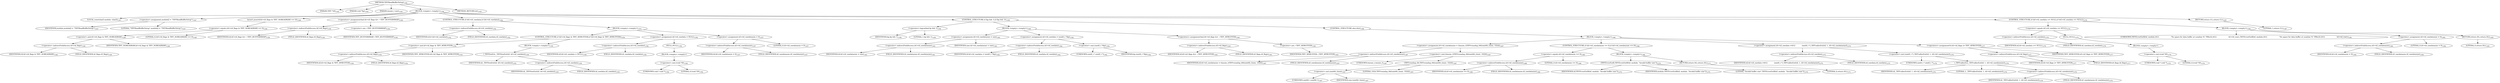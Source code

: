 digraph "TIFFReadBufferSetup" {  
"77069" [label = <(METHOD,TIFFReadBufferSetup)<SUB>1345</SUB>> ]
"77070" [label = <(PARAM,TIFF *tif)<SUB>1345</SUB>> ]
"77071" [label = <(PARAM,void *bp)<SUB>1345</SUB>> ]
"77072" [label = <(PARAM,tmsize_t size)<SUB>1345</SUB>> ]
"77073" [label = <(BLOCK,&lt;empty&gt;,&lt;empty&gt;)<SUB>1346</SUB>> ]
"77074" [label = <(LOCAL,constchar[] module: char[])<SUB>1347</SUB>> ]
"77075" [label = <(&lt;operator&gt;.assignment,module[] = &quot;TIFFReadBufferSetup&quot;)<SUB>1347</SUB>> ]
"77076" [label = <(IDENTIFIER,module,module[] = &quot;TIFFReadBufferSetup&quot;)<SUB>1347</SUB>> ]
"77077" [label = <(LITERAL,&quot;TIFFReadBufferSetup&quot;,module[] = &quot;TIFFReadBufferSetup&quot;)<SUB>1347</SUB>> ]
"77078" [label = <(assert,assert((tif-&gt;tif_flags &amp; TIFF_NOREADRAW) == 0))<SUB>1349</SUB>> ]
"77079" [label = <(&lt;operator&gt;.equals,(tif-&gt;tif_flags &amp; TIFF_NOREADRAW) == 0)<SUB>1349</SUB>> ]
"77080" [label = <(&lt;operator&gt;.and,tif-&gt;tif_flags &amp; TIFF_NOREADRAW)<SUB>1349</SUB>> ]
"77081" [label = <(&lt;operator&gt;.indirectFieldAccess,tif-&gt;tif_flags)<SUB>1349</SUB>> ]
"77082" [label = <(IDENTIFIER,tif,tif-&gt;tif_flags &amp; TIFF_NOREADRAW)<SUB>1349</SUB>> ]
"77083" [label = <(FIELD_IDENTIFIER,tif_flags,tif_flags)<SUB>1349</SUB>> ]
"77084" [label = <(IDENTIFIER,TIFF_NOREADRAW,tif-&gt;tif_flags &amp; TIFF_NOREADRAW)<SUB>1349</SUB>> ]
"77085" [label = <(LITERAL,0,(tif-&gt;tif_flags &amp; TIFF_NOREADRAW) == 0)<SUB>1349</SUB>> ]
"77086" [label = <(&lt;operators&gt;.assignmentAnd,tif-&gt;tif_flags &amp;= ~TIFF_BUFFERMMAP)<SUB>1350</SUB>> ]
"77087" [label = <(&lt;operator&gt;.indirectFieldAccess,tif-&gt;tif_flags)<SUB>1350</SUB>> ]
"77088" [label = <(IDENTIFIER,tif,tif-&gt;tif_flags &amp;= ~TIFF_BUFFERMMAP)<SUB>1350</SUB>> ]
"77089" [label = <(FIELD_IDENTIFIER,tif_flags,tif_flags)<SUB>1350</SUB>> ]
"77090" [label = <(&lt;operator&gt;.not,~TIFF_BUFFERMMAP)<SUB>1350</SUB>> ]
"77091" [label = <(IDENTIFIER,TIFF_BUFFERMMAP,~TIFF_BUFFERMMAP)<SUB>1350</SUB>> ]
"77092" [label = <(CONTROL_STRUCTURE,if (tif-&gt;tif_rawdata),if (tif-&gt;tif_rawdata))<SUB>1352</SUB>> ]
"77093" [label = <(&lt;operator&gt;.indirectFieldAccess,tif-&gt;tif_rawdata)<SUB>1352</SUB>> ]
"77094" [label = <(IDENTIFIER,tif,if (tif-&gt;tif_rawdata))<SUB>1352</SUB>> ]
"77095" [label = <(FIELD_IDENTIFIER,tif_rawdata,tif_rawdata)<SUB>1352</SUB>> ]
"77096" [label = <(BLOCK,&lt;empty&gt;,&lt;empty&gt;)<SUB>1353</SUB>> ]
"77097" [label = <(CONTROL_STRUCTURE,if (tif-&gt;tif_flags &amp; TIFF_MYBUFFER),if (tif-&gt;tif_flags &amp; TIFF_MYBUFFER))<SUB>1354</SUB>> ]
"77098" [label = <(&lt;operator&gt;.and,tif-&gt;tif_flags &amp; TIFF_MYBUFFER)<SUB>1354</SUB>> ]
"77099" [label = <(&lt;operator&gt;.indirectFieldAccess,tif-&gt;tif_flags)<SUB>1354</SUB>> ]
"77100" [label = <(IDENTIFIER,tif,tif-&gt;tif_flags &amp; TIFF_MYBUFFER)<SUB>1354</SUB>> ]
"77101" [label = <(FIELD_IDENTIFIER,tif_flags,tif_flags)<SUB>1354</SUB>> ]
"77102" [label = <(IDENTIFIER,TIFF_MYBUFFER,tif-&gt;tif_flags &amp; TIFF_MYBUFFER)<SUB>1354</SUB>> ]
"77103" [label = <(BLOCK,&lt;empty&gt;,&lt;empty&gt;)<SUB>1355</SUB>> ]
"77104" [label = <(_TIFFfreeExt,_TIFFfreeExt(tif, tif-&gt;tif_rawdata))<SUB>1355</SUB>> ]
"77105" [label = <(IDENTIFIER,tif,_TIFFfreeExt(tif, tif-&gt;tif_rawdata))<SUB>1355</SUB>> ]
"77106" [label = <(&lt;operator&gt;.indirectFieldAccess,tif-&gt;tif_rawdata)<SUB>1355</SUB>> ]
"77107" [label = <(IDENTIFIER,tif,_TIFFfreeExt(tif, tif-&gt;tif_rawdata))<SUB>1355</SUB>> ]
"77108" [label = <(FIELD_IDENTIFIER,tif_rawdata,tif_rawdata)<SUB>1355</SUB>> ]
"77109" [label = <(&lt;operator&gt;.assignment,tif-&gt;tif_rawdata = NULL)<SUB>1356</SUB>> ]
"77110" [label = <(&lt;operator&gt;.indirectFieldAccess,tif-&gt;tif_rawdata)<SUB>1356</SUB>> ]
"77111" [label = <(IDENTIFIER,tif,tif-&gt;tif_rawdata = NULL)<SUB>1356</SUB>> ]
"77112" [label = <(FIELD_IDENTIFIER,tif_rawdata,tif_rawdata)<SUB>1356</SUB>> ]
"77113" [label = <(NULL,NULL)<SUB>1356</SUB>> ]
"77114" [label = <(BLOCK,&lt;empty&gt;,&lt;empty&gt;)> ]
"77115" [label = <(&lt;operator&gt;.cast,(void *)0)<SUB>1356</SUB>> ]
"77116" [label = <(UNKNOWN,void *,void *)<SUB>1356</SUB>> ]
"77117" [label = <(LITERAL,0,(void *)0)<SUB>1356</SUB>> ]
"77118" [label = <(&lt;operator&gt;.assignment,tif-&gt;tif_rawdatasize = 0)<SUB>1357</SUB>> ]
"77119" [label = <(&lt;operator&gt;.indirectFieldAccess,tif-&gt;tif_rawdatasize)<SUB>1357</SUB>> ]
"77120" [label = <(IDENTIFIER,tif,tif-&gt;tif_rawdatasize = 0)<SUB>1357</SUB>> ]
"77121" [label = <(FIELD_IDENTIFIER,tif_rawdatasize,tif_rawdatasize)<SUB>1357</SUB>> ]
"77122" [label = <(LITERAL,0,tif-&gt;tif_rawdatasize = 0)<SUB>1357</SUB>> ]
"77123" [label = <(CONTROL_STRUCTURE,if (bp &amp;&amp; 1),if (bp &amp;&amp; 1))<SUB>1359</SUB>> ]
"77124" [label = <(&lt;operator&gt;.logicalAnd,bp &amp;&amp; 1)<SUB>1359</SUB>> ]
"77125" [label = <(IDENTIFIER,bp,bp &amp;&amp; 1)<SUB>1359</SUB>> ]
"77126" [label = <(LITERAL,1,bp &amp;&amp; 1)<SUB>1359</SUB>> ]
"77127" [label = <(BLOCK,&lt;empty&gt;,&lt;empty&gt;)<SUB>1360</SUB>> ]
"77128" [label = <(&lt;operator&gt;.assignment,tif-&gt;tif_rawdatasize = size)<SUB>1361</SUB>> ]
"77129" [label = <(&lt;operator&gt;.indirectFieldAccess,tif-&gt;tif_rawdatasize)<SUB>1361</SUB>> ]
"77130" [label = <(IDENTIFIER,tif,tif-&gt;tif_rawdatasize = size)<SUB>1361</SUB>> ]
"77131" [label = <(FIELD_IDENTIFIER,tif_rawdatasize,tif_rawdatasize)<SUB>1361</SUB>> ]
"77132" [label = <(IDENTIFIER,size,tif-&gt;tif_rawdatasize = size)<SUB>1361</SUB>> ]
"77133" [label = <(&lt;operator&gt;.assignment,tif-&gt;tif_rawdata = (uint8_t *)bp)<SUB>1362</SUB>> ]
"77134" [label = <(&lt;operator&gt;.indirectFieldAccess,tif-&gt;tif_rawdata)<SUB>1362</SUB>> ]
"77135" [label = <(IDENTIFIER,tif,tif-&gt;tif_rawdata = (uint8_t *)bp)<SUB>1362</SUB>> ]
"77136" [label = <(FIELD_IDENTIFIER,tif_rawdata,tif_rawdata)<SUB>1362</SUB>> ]
"77137" [label = <(&lt;operator&gt;.cast,(uint8_t *)bp)<SUB>1362</SUB>> ]
"77138" [label = <(UNKNOWN,uint8_t *,uint8_t *)<SUB>1362</SUB>> ]
"77139" [label = <(IDENTIFIER,bp,(uint8_t *)bp)<SUB>1362</SUB>> ]
"77140" [label = <(&lt;operators&gt;.assignmentAnd,tif-&gt;tif_flags &amp;= ~TIFF_MYBUFFER)<SUB>1363</SUB>> ]
"77141" [label = <(&lt;operator&gt;.indirectFieldAccess,tif-&gt;tif_flags)<SUB>1363</SUB>> ]
"77142" [label = <(IDENTIFIER,tif,tif-&gt;tif_flags &amp;= ~TIFF_MYBUFFER)<SUB>1363</SUB>> ]
"77143" [label = <(FIELD_IDENTIFIER,tif_flags,tif_flags)<SUB>1363</SUB>> ]
"77144" [label = <(&lt;operator&gt;.not,~TIFF_MYBUFFER)<SUB>1363</SUB>> ]
"77145" [label = <(IDENTIFIER,TIFF_MYBUFFER,~TIFF_MYBUFFER)<SUB>1363</SUB>> ]
"77146" [label = <(CONTROL_STRUCTURE,else,else)<SUB>1366</SUB>> ]
"77147" [label = <(BLOCK,&lt;empty&gt;,&lt;empty&gt;)<SUB>1366</SUB>> ]
"77148" [label = <(&lt;operator&gt;.assignment,tif-&gt;tif_rawdatasize = (tmsize_t)TIFFroundup_64((uint64_t)size, 1024))<SUB>1367</SUB>> ]
"77149" [label = <(&lt;operator&gt;.indirectFieldAccess,tif-&gt;tif_rawdatasize)<SUB>1367</SUB>> ]
"77150" [label = <(IDENTIFIER,tif,tif-&gt;tif_rawdatasize = (tmsize_t)TIFFroundup_64((uint64_t)size, 1024))<SUB>1367</SUB>> ]
"77151" [label = <(FIELD_IDENTIFIER,tif_rawdatasize,tif_rawdatasize)<SUB>1367</SUB>> ]
"77152" [label = <(&lt;operator&gt;.cast,(tmsize_t)TIFFroundup_64((uint64_t)size, 1024))<SUB>1367</SUB>> ]
"77153" [label = <(UNKNOWN,tmsize_t,tmsize_t)<SUB>1367</SUB>> ]
"77154" [label = <(TIFFroundup_64,TIFFroundup_64((uint64_t)size, 1024))<SUB>1367</SUB>> ]
"77155" [label = <(&lt;operator&gt;.cast,(uint64_t)size)<SUB>1367</SUB>> ]
"77156" [label = <(UNKNOWN,uint64_t,uint64_t)<SUB>1367</SUB>> ]
"77157" [label = <(IDENTIFIER,size,(uint64_t)size)<SUB>1367</SUB>> ]
"77158" [label = <(LITERAL,1024,TIFFroundup_64((uint64_t)size, 1024))<SUB>1367</SUB>> ]
"77159" [label = <(CONTROL_STRUCTURE,if (tif-&gt;tif_rawdatasize == 0),if (tif-&gt;tif_rawdatasize == 0))<SUB>1368</SUB>> ]
"77160" [label = <(&lt;operator&gt;.equals,tif-&gt;tif_rawdatasize == 0)<SUB>1368</SUB>> ]
"77161" [label = <(&lt;operator&gt;.indirectFieldAccess,tif-&gt;tif_rawdatasize)<SUB>1368</SUB>> ]
"77162" [label = <(IDENTIFIER,tif,tif-&gt;tif_rawdatasize == 0)<SUB>1368</SUB>> ]
"77163" [label = <(FIELD_IDENTIFIER,tif_rawdatasize,tif_rawdatasize)<SUB>1368</SUB>> ]
"77164" [label = <(LITERAL,0,tif-&gt;tif_rawdatasize == 0)<SUB>1368</SUB>> ]
"77165" [label = <(BLOCK,&lt;empty&gt;,&lt;empty&gt;)<SUB>1369</SUB>> ]
"77166" [label = <(TIFFErrorExtR,TIFFErrorExtR(tif, module, &quot;Invalid buffer size&quot;))<SUB>1370</SUB>> ]
"77167" [label = <(IDENTIFIER,tif,TIFFErrorExtR(tif, module, &quot;Invalid buffer size&quot;))<SUB>1370</SUB>> ]
"77168" [label = <(IDENTIFIER,module,TIFFErrorExtR(tif, module, &quot;Invalid buffer size&quot;))<SUB>1370</SUB>> ]
"77169" [label = <(LITERAL,&quot;Invalid buffer size&quot;,TIFFErrorExtR(tif, module, &quot;Invalid buffer size&quot;))<SUB>1370</SUB>> ]
"77170" [label = <(RETURN,return (0);,return (0);)<SUB>1371</SUB>> ]
"77171" [label = <(LITERAL,0,return (0);)<SUB>1371</SUB>> ]
"77172" [label = <(&lt;operator&gt;.assignment,tif-&gt;tif_rawdata =\012            (uint8_t *)_TIFFcallocExt(tif, 1, tif-&gt;tif_rawdatasize))<SUB>1375</SUB>> ]
"77173" [label = <(&lt;operator&gt;.indirectFieldAccess,tif-&gt;tif_rawdata)<SUB>1375</SUB>> ]
"77174" [label = <(IDENTIFIER,tif,tif-&gt;tif_rawdata =\012            (uint8_t *)_TIFFcallocExt(tif, 1, tif-&gt;tif_rawdatasize))<SUB>1375</SUB>> ]
"77175" [label = <(FIELD_IDENTIFIER,tif_rawdata,tif_rawdata)<SUB>1375</SUB>> ]
"77176" [label = <(&lt;operator&gt;.cast,(uint8_t *)_TIFFcallocExt(tif, 1, tif-&gt;tif_rawdatasize))<SUB>1376</SUB>> ]
"77177" [label = <(UNKNOWN,uint8_t *,uint8_t *)<SUB>1376</SUB>> ]
"77178" [label = <(_TIFFcallocExt,_TIFFcallocExt(tif, 1, tif-&gt;tif_rawdatasize))<SUB>1376</SUB>> ]
"77179" [label = <(IDENTIFIER,tif,_TIFFcallocExt(tif, 1, tif-&gt;tif_rawdatasize))<SUB>1376</SUB>> ]
"77180" [label = <(LITERAL,1,_TIFFcallocExt(tif, 1, tif-&gt;tif_rawdatasize))<SUB>1376</SUB>> ]
"77181" [label = <(&lt;operator&gt;.indirectFieldAccess,tif-&gt;tif_rawdatasize)<SUB>1376</SUB>> ]
"77182" [label = <(IDENTIFIER,tif,_TIFFcallocExt(tif, 1, tif-&gt;tif_rawdatasize))<SUB>1376</SUB>> ]
"77183" [label = <(FIELD_IDENTIFIER,tif_rawdatasize,tif_rawdatasize)<SUB>1376</SUB>> ]
"77184" [label = <(&lt;operators&gt;.assignmentOr,tif-&gt;tif_flags |= TIFF_MYBUFFER)<SUB>1377</SUB>> ]
"77185" [label = <(&lt;operator&gt;.indirectFieldAccess,tif-&gt;tif_flags)<SUB>1377</SUB>> ]
"77186" [label = <(IDENTIFIER,tif,tif-&gt;tif_flags |= TIFF_MYBUFFER)<SUB>1377</SUB>> ]
"77187" [label = <(FIELD_IDENTIFIER,tif_flags,tif_flags)<SUB>1377</SUB>> ]
"77188" [label = <(IDENTIFIER,TIFF_MYBUFFER,tif-&gt;tif_flags |= TIFF_MYBUFFER)<SUB>1377</SUB>> ]
"77189" [label = <(CONTROL_STRUCTURE,if (tif-&gt;tif_rawdata == NULL),if (tif-&gt;tif_rawdata == NULL))<SUB>1379</SUB>> ]
"77190" [label = <(&lt;operator&gt;.equals,tif-&gt;tif_rawdata == NULL)<SUB>1379</SUB>> ]
"77191" [label = <(&lt;operator&gt;.indirectFieldAccess,tif-&gt;tif_rawdata)<SUB>1379</SUB>> ]
"77192" [label = <(IDENTIFIER,tif,tif-&gt;tif_rawdata == NULL)<SUB>1379</SUB>> ]
"77193" [label = <(FIELD_IDENTIFIER,tif_rawdata,tif_rawdata)<SUB>1379</SUB>> ]
"77194" [label = <(NULL,NULL)<SUB>1379</SUB>> ]
"77195" [label = <(BLOCK,&lt;empty&gt;,&lt;empty&gt;)> ]
"77196" [label = <(&lt;operator&gt;.cast,(void *)0)<SUB>1379</SUB>> ]
"77197" [label = <(UNKNOWN,void *,void *)<SUB>1379</SUB>> ]
"77198" [label = <(LITERAL,0,(void *)0)<SUB>1379</SUB>> ]
"77199" [label = <(BLOCK,&lt;empty&gt;,&lt;empty&gt;)<SUB>1380</SUB>> ]
"77200" [label = <(UNKNOWN,TIFFErrorExtR(tif, module,\012                      &quot;No space for data buffer at scanline %&quot; PRIu32,\012                      tif-&gt;tif_row);,TIFFErrorExtR(tif, module,\012                      &quot;No space for data buffer at scanline %&quot; PRIu32,\012                      tif-&gt;tif_row);)<SUB>1381</SUB>> ]
"77201" [label = <(&lt;operator&gt;.assignment,tif-&gt;tif_rawdatasize = 0)<SUB>1384</SUB>> ]
"77202" [label = <(&lt;operator&gt;.indirectFieldAccess,tif-&gt;tif_rawdatasize)<SUB>1384</SUB>> ]
"77203" [label = <(IDENTIFIER,tif,tif-&gt;tif_rawdatasize = 0)<SUB>1384</SUB>> ]
"77204" [label = <(FIELD_IDENTIFIER,tif_rawdatasize,tif_rawdatasize)<SUB>1384</SUB>> ]
"77205" [label = <(LITERAL,0,tif-&gt;tif_rawdatasize = 0)<SUB>1384</SUB>> ]
"77206" [label = <(RETURN,return (0);,return (0);)<SUB>1385</SUB>> ]
"77207" [label = <(LITERAL,0,return (0);)<SUB>1385</SUB>> ]
"77208" [label = <(RETURN,return (1);,return (1);)<SUB>1387</SUB>> ]
"77209" [label = <(LITERAL,1,return (1);)<SUB>1387</SUB>> ]
"77210" [label = <(METHOD_RETURN,int)<SUB>1345</SUB>> ]
  "77069" -> "77070" 
  "77069" -> "77071" 
  "77069" -> "77072" 
  "77069" -> "77073" 
  "77069" -> "77210" 
  "77073" -> "77074" 
  "77073" -> "77075" 
  "77073" -> "77078" 
  "77073" -> "77086" 
  "77073" -> "77092" 
  "77073" -> "77123" 
  "77073" -> "77189" 
  "77073" -> "77208" 
  "77075" -> "77076" 
  "77075" -> "77077" 
  "77078" -> "77079" 
  "77079" -> "77080" 
  "77079" -> "77085" 
  "77080" -> "77081" 
  "77080" -> "77084" 
  "77081" -> "77082" 
  "77081" -> "77083" 
  "77086" -> "77087" 
  "77086" -> "77090" 
  "77087" -> "77088" 
  "77087" -> "77089" 
  "77090" -> "77091" 
  "77092" -> "77093" 
  "77092" -> "77096" 
  "77093" -> "77094" 
  "77093" -> "77095" 
  "77096" -> "77097" 
  "77096" -> "77109" 
  "77096" -> "77118" 
  "77097" -> "77098" 
  "77097" -> "77103" 
  "77098" -> "77099" 
  "77098" -> "77102" 
  "77099" -> "77100" 
  "77099" -> "77101" 
  "77103" -> "77104" 
  "77104" -> "77105" 
  "77104" -> "77106" 
  "77106" -> "77107" 
  "77106" -> "77108" 
  "77109" -> "77110" 
  "77109" -> "77113" 
  "77110" -> "77111" 
  "77110" -> "77112" 
  "77113" -> "77114" 
  "77114" -> "77115" 
  "77115" -> "77116" 
  "77115" -> "77117" 
  "77118" -> "77119" 
  "77118" -> "77122" 
  "77119" -> "77120" 
  "77119" -> "77121" 
  "77123" -> "77124" 
  "77123" -> "77127" 
  "77123" -> "77146" 
  "77124" -> "77125" 
  "77124" -> "77126" 
  "77127" -> "77128" 
  "77127" -> "77133" 
  "77127" -> "77140" 
  "77128" -> "77129" 
  "77128" -> "77132" 
  "77129" -> "77130" 
  "77129" -> "77131" 
  "77133" -> "77134" 
  "77133" -> "77137" 
  "77134" -> "77135" 
  "77134" -> "77136" 
  "77137" -> "77138" 
  "77137" -> "77139" 
  "77140" -> "77141" 
  "77140" -> "77144" 
  "77141" -> "77142" 
  "77141" -> "77143" 
  "77144" -> "77145" 
  "77146" -> "77147" 
  "77147" -> "77148" 
  "77147" -> "77159" 
  "77147" -> "77172" 
  "77147" -> "77184" 
  "77148" -> "77149" 
  "77148" -> "77152" 
  "77149" -> "77150" 
  "77149" -> "77151" 
  "77152" -> "77153" 
  "77152" -> "77154" 
  "77154" -> "77155" 
  "77154" -> "77158" 
  "77155" -> "77156" 
  "77155" -> "77157" 
  "77159" -> "77160" 
  "77159" -> "77165" 
  "77160" -> "77161" 
  "77160" -> "77164" 
  "77161" -> "77162" 
  "77161" -> "77163" 
  "77165" -> "77166" 
  "77165" -> "77170" 
  "77166" -> "77167" 
  "77166" -> "77168" 
  "77166" -> "77169" 
  "77170" -> "77171" 
  "77172" -> "77173" 
  "77172" -> "77176" 
  "77173" -> "77174" 
  "77173" -> "77175" 
  "77176" -> "77177" 
  "77176" -> "77178" 
  "77178" -> "77179" 
  "77178" -> "77180" 
  "77178" -> "77181" 
  "77181" -> "77182" 
  "77181" -> "77183" 
  "77184" -> "77185" 
  "77184" -> "77188" 
  "77185" -> "77186" 
  "77185" -> "77187" 
  "77189" -> "77190" 
  "77189" -> "77199" 
  "77190" -> "77191" 
  "77190" -> "77194" 
  "77191" -> "77192" 
  "77191" -> "77193" 
  "77194" -> "77195" 
  "77195" -> "77196" 
  "77196" -> "77197" 
  "77196" -> "77198" 
  "77199" -> "77200" 
  "77199" -> "77201" 
  "77199" -> "77206" 
  "77201" -> "77202" 
  "77201" -> "77205" 
  "77202" -> "77203" 
  "77202" -> "77204" 
  "77206" -> "77207" 
  "77208" -> "77209" 
}
